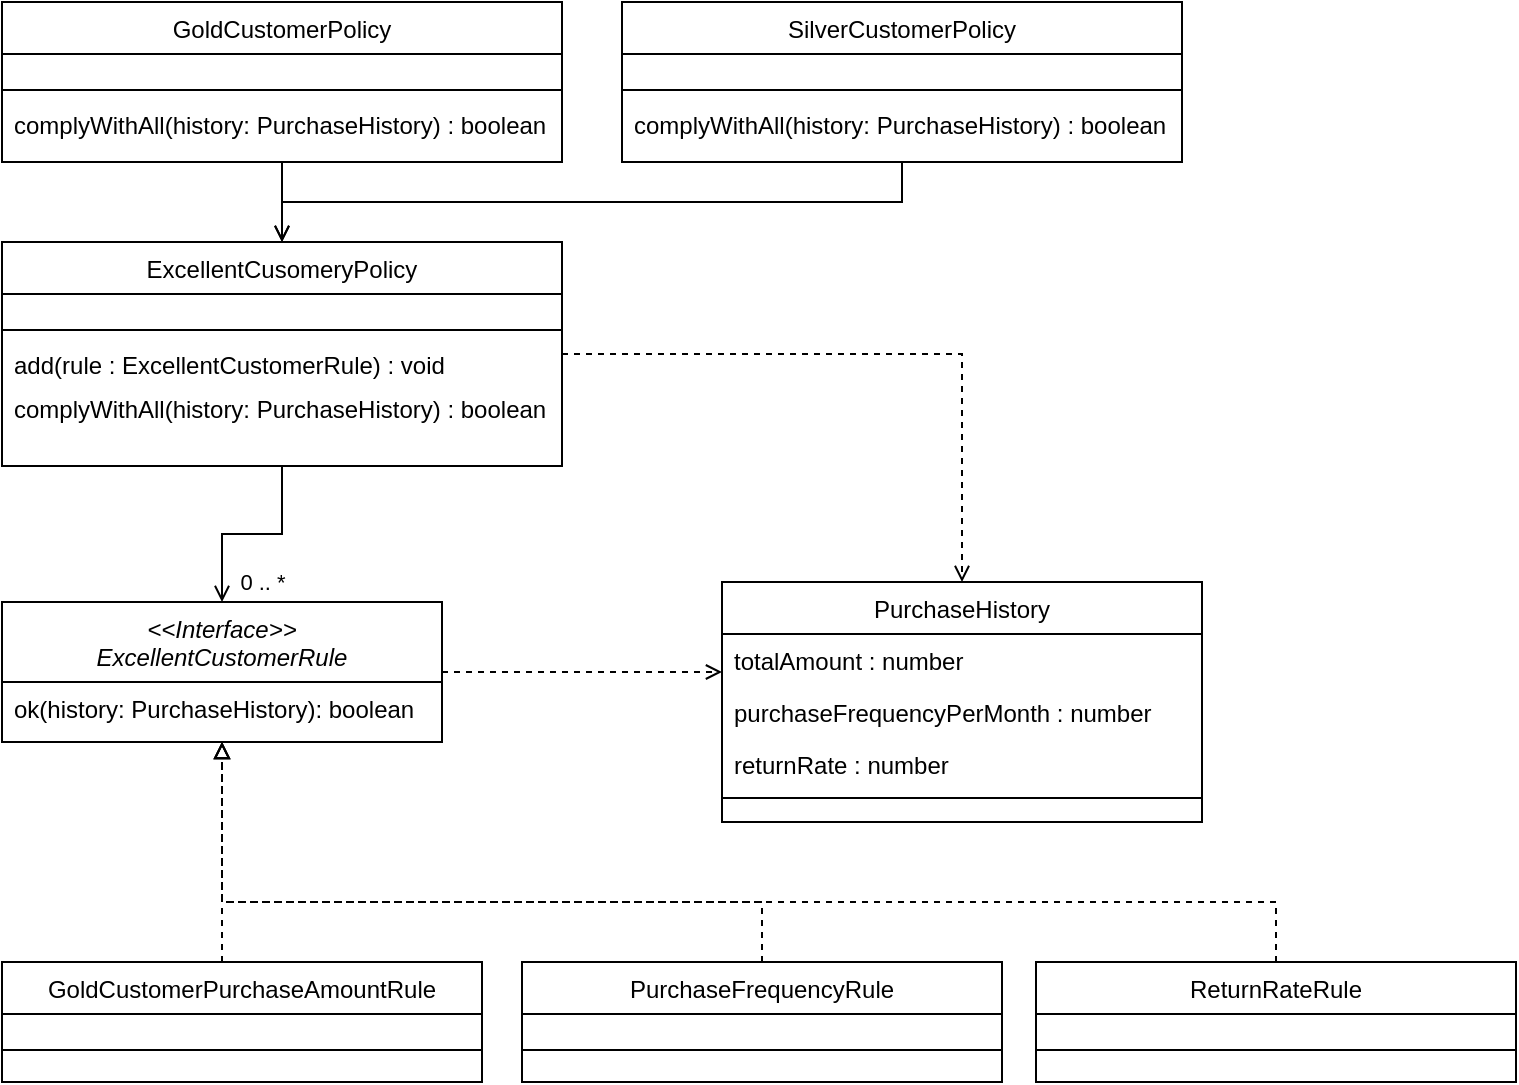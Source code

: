 <mxfile version="21.0.10" type="device"><diagram id="C5RBs43oDa-KdzZeNtuy" name="Page-1"><mxGraphModel dx="954" dy="617" grid="1" gridSize="10" guides="1" tooltips="1" connect="1" arrows="1" fold="1" page="1" pageScale="1" pageWidth="827" pageHeight="1169" math="0" shadow="0"><root><mxCell id="WIyWlLk6GJQsqaUBKTNV-0"/><mxCell id="WIyWlLk6GJQsqaUBKTNV-1" parent="WIyWlLk6GJQsqaUBKTNV-0"/><mxCell id="zLJjnAD8iuSJDO7qL-Hl-25" style="edgeStyle=orthogonalEdgeStyle;rounded=0;orthogonalLoop=1;jettySize=auto;html=1;dashed=1;endArrow=open;endFill=0;" edge="1" parent="WIyWlLk6GJQsqaUBKTNV-1" source="zkfFHV4jXpPFQw0GAbJ--0" target="zkfFHV4jXpPFQw0GAbJ--6"><mxGeometry relative="1" as="geometry"><Array as="points"><mxPoint x="270" y="345"/><mxPoint x="270" y="345"/></Array></mxGeometry></mxCell><mxCell id="zkfFHV4jXpPFQw0GAbJ--0" value="&lt;&lt;Interface&gt;&gt;&#10;ExcellentCustomerRule" style="swimlane;fontStyle=2;align=center;verticalAlign=top;childLayout=stackLayout;horizontal=1;startSize=40;horizontalStack=0;resizeParent=1;resizeLast=0;collapsible=1;marginBottom=0;rounded=0;shadow=0;strokeWidth=1;" parent="WIyWlLk6GJQsqaUBKTNV-1" vertex="1"><mxGeometry x="10" y="310" width="220" height="70" as="geometry"><mxRectangle x="230" y="140" width="160" height="26" as="alternateBounds"/></mxGeometry></mxCell><mxCell id="zkfFHV4jXpPFQw0GAbJ--5" value="ok(history: PurchaseHistory): boolean" style="text;align=left;verticalAlign=top;spacingLeft=4;spacingRight=4;overflow=hidden;rotatable=0;points=[[0,0.5],[1,0.5]];portConstraint=eastwest;" parent="zkfFHV4jXpPFQw0GAbJ--0" vertex="1"><mxGeometry y="40" width="220" height="26" as="geometry"/></mxCell><mxCell id="zkfFHV4jXpPFQw0GAbJ--6" value="PurchaseHistory" style="swimlane;fontStyle=0;align=center;verticalAlign=top;childLayout=stackLayout;horizontal=1;startSize=26;horizontalStack=0;resizeParent=1;resizeLast=0;collapsible=1;marginBottom=0;rounded=0;shadow=0;strokeWidth=1;" parent="WIyWlLk6GJQsqaUBKTNV-1" vertex="1"><mxGeometry x="370" y="300" width="240" height="120" as="geometry"><mxRectangle x="130" y="380" width="160" height="26" as="alternateBounds"/></mxGeometry></mxCell><mxCell id="zkfFHV4jXpPFQw0GAbJ--7" value="totalAmount : number" style="text;align=left;verticalAlign=top;spacingLeft=4;spacingRight=4;overflow=hidden;rotatable=0;points=[[0,0.5],[1,0.5]];portConstraint=eastwest;" parent="zkfFHV4jXpPFQw0GAbJ--6" vertex="1"><mxGeometry y="26" width="240" height="26" as="geometry"/></mxCell><mxCell id="zkfFHV4jXpPFQw0GAbJ--8" value="purchaseFrequencyPerMonth : number" style="text;align=left;verticalAlign=top;spacingLeft=4;spacingRight=4;overflow=hidden;rotatable=0;points=[[0,0.5],[1,0.5]];portConstraint=eastwest;rounded=0;shadow=0;html=0;" parent="zkfFHV4jXpPFQw0GAbJ--6" vertex="1"><mxGeometry y="52" width="240" height="26" as="geometry"/></mxCell><mxCell id="zLJjnAD8iuSJDO7qL-Hl-6" value="returnRate : number" style="text;align=left;verticalAlign=top;spacingLeft=4;spacingRight=4;overflow=hidden;rotatable=0;points=[[0,0.5],[1,0.5]];portConstraint=eastwest;rounded=0;shadow=0;html=0;" vertex="1" parent="zkfFHV4jXpPFQw0GAbJ--6"><mxGeometry y="78" width="240" height="26" as="geometry"/></mxCell><mxCell id="zkfFHV4jXpPFQw0GAbJ--9" value="" style="line;html=1;strokeWidth=1;align=left;verticalAlign=middle;spacingTop=-1;spacingLeft=3;spacingRight=3;rotatable=0;labelPosition=right;points=[];portConstraint=eastwest;" parent="zkfFHV4jXpPFQw0GAbJ--6" vertex="1"><mxGeometry y="104" width="240" height="8" as="geometry"/></mxCell><mxCell id="zLJjnAD8iuSJDO7qL-Hl-27" style="edgeStyle=orthogonalEdgeStyle;rounded=0;orthogonalLoop=1;jettySize=auto;html=1;entryX=0.5;entryY=1;entryDx=0;entryDy=0;dashed=1;endArrow=block;endFill=0;" edge="1" parent="WIyWlLk6GJQsqaUBKTNV-1" source="zLJjnAD8iuSJDO7qL-Hl-7" target="zkfFHV4jXpPFQw0GAbJ--0"><mxGeometry relative="1" as="geometry"><Array as="points"><mxPoint x="120" y="470"/><mxPoint x="120" y="470"/></Array></mxGeometry></mxCell><mxCell id="zLJjnAD8iuSJDO7qL-Hl-7" value="GoldCustomerPurchaseAmountRule" style="swimlane;fontStyle=0;align=center;verticalAlign=top;childLayout=stackLayout;horizontal=1;startSize=26;horizontalStack=0;resizeParent=1;resizeLast=0;collapsible=1;marginBottom=0;rounded=0;shadow=0;strokeWidth=1;" vertex="1" parent="WIyWlLk6GJQsqaUBKTNV-1"><mxGeometry x="10" y="490" width="240" height="60" as="geometry"><mxRectangle x="130" y="380" width="160" height="26" as="alternateBounds"/></mxGeometry></mxCell><mxCell id="zLJjnAD8iuSJDO7qL-Hl-16" style="text;align=left;verticalAlign=top;spacingLeft=4;spacingRight=4;overflow=hidden;rotatable=0;points=[[0,0.5],[1,0.5]];portConstraint=eastwest;" vertex="1" parent="zLJjnAD8iuSJDO7qL-Hl-7"><mxGeometry y="26" width="240" height="14" as="geometry"/></mxCell><mxCell id="zLJjnAD8iuSJDO7qL-Hl-14" style="line;html=1;strokeWidth=1;align=left;verticalAlign=middle;spacingTop=-1;spacingLeft=3;spacingRight=3;rotatable=0;labelPosition=right;points=[];portConstraint=eastwest;" vertex="1" parent="zLJjnAD8iuSJDO7qL-Hl-7"><mxGeometry y="40" width="240" height="8" as="geometry"/></mxCell><mxCell id="zLJjnAD8iuSJDO7qL-Hl-28" style="edgeStyle=orthogonalEdgeStyle;rounded=0;orthogonalLoop=1;jettySize=auto;html=1;entryX=0.5;entryY=1;entryDx=0;entryDy=0;dashed=1;endArrow=block;endFill=0;" edge="1" parent="WIyWlLk6GJQsqaUBKTNV-1" source="zLJjnAD8iuSJDO7qL-Hl-18" target="zkfFHV4jXpPFQw0GAbJ--0"><mxGeometry relative="1" as="geometry"><Array as="points"><mxPoint x="390" y="460"/><mxPoint x="120" y="460"/></Array></mxGeometry></mxCell><mxCell id="zLJjnAD8iuSJDO7qL-Hl-18" value="PurchaseFrequencyRule" style="swimlane;fontStyle=0;align=center;verticalAlign=top;childLayout=stackLayout;horizontal=1;startSize=26;horizontalStack=0;resizeParent=1;resizeLast=0;collapsible=1;marginBottom=0;rounded=0;shadow=0;strokeWidth=1;" vertex="1" parent="WIyWlLk6GJQsqaUBKTNV-1"><mxGeometry x="270" y="490" width="240" height="60" as="geometry"><mxRectangle x="130" y="380" width="160" height="26" as="alternateBounds"/></mxGeometry></mxCell><mxCell id="zLJjnAD8iuSJDO7qL-Hl-19" style="text;align=left;verticalAlign=top;spacingLeft=4;spacingRight=4;overflow=hidden;rotatable=0;points=[[0,0.5],[1,0.5]];portConstraint=eastwest;" vertex="1" parent="zLJjnAD8iuSJDO7qL-Hl-18"><mxGeometry y="26" width="240" height="14" as="geometry"/></mxCell><mxCell id="zLJjnAD8iuSJDO7qL-Hl-20" style="line;html=1;strokeWidth=1;align=left;verticalAlign=middle;spacingTop=-1;spacingLeft=3;spacingRight=3;rotatable=0;labelPosition=right;points=[];portConstraint=eastwest;" vertex="1" parent="zLJjnAD8iuSJDO7qL-Hl-18"><mxGeometry y="40" width="240" height="8" as="geometry"/></mxCell><mxCell id="zLJjnAD8iuSJDO7qL-Hl-30" style="edgeStyle=orthogonalEdgeStyle;rounded=0;orthogonalLoop=1;jettySize=auto;html=1;entryX=0.5;entryY=1;entryDx=0;entryDy=0;dashed=1;endArrow=block;endFill=0;" edge="1" parent="WIyWlLk6GJQsqaUBKTNV-1" source="zLJjnAD8iuSJDO7qL-Hl-21" target="zkfFHV4jXpPFQw0GAbJ--0"><mxGeometry relative="1" as="geometry"><Array as="points"><mxPoint x="647" y="460"/><mxPoint x="120" y="460"/></Array></mxGeometry></mxCell><mxCell id="zLJjnAD8iuSJDO7qL-Hl-21" value="ReturnRateRule" style="swimlane;fontStyle=0;align=center;verticalAlign=top;childLayout=stackLayout;horizontal=1;startSize=26;horizontalStack=0;resizeParent=1;resizeLast=0;collapsible=1;marginBottom=0;rounded=0;shadow=0;strokeWidth=1;" vertex="1" parent="WIyWlLk6GJQsqaUBKTNV-1"><mxGeometry x="527" y="490" width="240" height="60" as="geometry"><mxRectangle x="130" y="380" width="160" height="26" as="alternateBounds"/></mxGeometry></mxCell><mxCell id="zLJjnAD8iuSJDO7qL-Hl-22" style="text;align=left;verticalAlign=top;spacingLeft=4;spacingRight=4;overflow=hidden;rotatable=0;points=[[0,0.5],[1,0.5]];portConstraint=eastwest;" vertex="1" parent="zLJjnAD8iuSJDO7qL-Hl-21"><mxGeometry y="26" width="240" height="14" as="geometry"/></mxCell><mxCell id="zLJjnAD8iuSJDO7qL-Hl-23" style="line;html=1;strokeWidth=1;align=left;verticalAlign=middle;spacingTop=-1;spacingLeft=3;spacingRight=3;rotatable=0;labelPosition=right;points=[];portConstraint=eastwest;" vertex="1" parent="zLJjnAD8iuSJDO7qL-Hl-21"><mxGeometry y="40" width="240" height="8" as="geometry"/></mxCell><mxCell id="zLJjnAD8iuSJDO7qL-Hl-51" style="edgeStyle=orthogonalEdgeStyle;rounded=0;orthogonalLoop=1;jettySize=auto;html=1;endArrow=open;endFill=0;" edge="1" parent="WIyWlLk6GJQsqaUBKTNV-1" source="zLJjnAD8iuSJDO7qL-Hl-31" target="zkfFHV4jXpPFQw0GAbJ--0"><mxGeometry relative="1" as="geometry"/></mxCell><mxCell id="zLJjnAD8iuSJDO7qL-Hl-52" value="0 .. *" style="edgeLabel;html=1;align=center;verticalAlign=middle;resizable=0;points=[];" vertex="1" connectable="0" parent="zLJjnAD8iuSJDO7qL-Hl-51"><mxGeometry x="-0.327" y="1" relative="1" as="geometry"><mxPoint x="-11" y="25" as="offset"/></mxGeometry></mxCell><mxCell id="zLJjnAD8iuSJDO7qL-Hl-53" style="edgeStyle=orthogonalEdgeStyle;rounded=0;orthogonalLoop=1;jettySize=auto;html=1;dashed=1;endArrow=open;endFill=0;" edge="1" parent="WIyWlLk6GJQsqaUBKTNV-1" source="zLJjnAD8iuSJDO7qL-Hl-31" target="zkfFHV4jXpPFQw0GAbJ--6"><mxGeometry relative="1" as="geometry"/></mxCell><mxCell id="zLJjnAD8iuSJDO7qL-Hl-31" value="ExcellentCusomeryPolicy" style="swimlane;fontStyle=0;align=center;verticalAlign=top;childLayout=stackLayout;horizontal=1;startSize=26;horizontalStack=0;resizeParent=1;resizeLast=0;collapsible=1;marginBottom=0;rounded=0;shadow=0;strokeWidth=1;" vertex="1" parent="WIyWlLk6GJQsqaUBKTNV-1"><mxGeometry x="10" y="130" width="280" height="112" as="geometry"><mxRectangle x="130" y="380" width="160" height="26" as="alternateBounds"/></mxGeometry></mxCell><mxCell id="zLJjnAD8iuSJDO7qL-Hl-32" style="text;align=left;verticalAlign=top;spacingLeft=4;spacingRight=4;overflow=hidden;rotatable=0;points=[[0,0.5],[1,0.5]];portConstraint=eastwest;" vertex="1" parent="zLJjnAD8iuSJDO7qL-Hl-31"><mxGeometry y="26" width="280" height="14" as="geometry"/></mxCell><mxCell id="zLJjnAD8iuSJDO7qL-Hl-33" style="line;html=1;strokeWidth=1;align=left;verticalAlign=middle;spacingTop=-1;spacingLeft=3;spacingRight=3;rotatable=0;labelPosition=right;points=[];portConstraint=eastwest;" vertex="1" parent="zLJjnAD8iuSJDO7qL-Hl-31"><mxGeometry y="40" width="280" height="8" as="geometry"/></mxCell><mxCell id="zLJjnAD8iuSJDO7qL-Hl-37" value="add(rule : ExcellentCustomerRule) : void" style="text;align=left;verticalAlign=top;spacingLeft=4;spacingRight=4;overflow=hidden;rotatable=0;points=[[0,0.5],[1,0.5]];portConstraint=eastwest;" vertex="1" parent="zLJjnAD8iuSJDO7qL-Hl-31"><mxGeometry y="48" width="280" height="22" as="geometry"/></mxCell><mxCell id="zLJjnAD8iuSJDO7qL-Hl-39" value="complyWithAll(history: PurchaseHistory) : boolean" style="text;align=left;verticalAlign=top;spacingLeft=4;spacingRight=4;overflow=hidden;rotatable=0;points=[[0,0.5],[1,0.5]];portConstraint=eastwest;" vertex="1" parent="zLJjnAD8iuSJDO7qL-Hl-31"><mxGeometry y="70" width="280" height="30" as="geometry"/></mxCell><mxCell id="zLJjnAD8iuSJDO7qL-Hl-49" style="edgeStyle=orthogonalEdgeStyle;rounded=0;orthogonalLoop=1;jettySize=auto;html=1;entryX=0.5;entryY=0;entryDx=0;entryDy=0;endArrow=open;endFill=0;" edge="1" parent="WIyWlLk6GJQsqaUBKTNV-1" source="zLJjnAD8iuSJDO7qL-Hl-40" target="zLJjnAD8iuSJDO7qL-Hl-31"><mxGeometry relative="1" as="geometry"/></mxCell><mxCell id="zLJjnAD8iuSJDO7qL-Hl-40" value="GoldCustomerPolicy" style="swimlane;fontStyle=0;align=center;verticalAlign=top;childLayout=stackLayout;horizontal=1;startSize=26;horizontalStack=0;resizeParent=1;resizeLast=0;collapsible=1;marginBottom=0;rounded=0;shadow=0;strokeWidth=1;" vertex="1" parent="WIyWlLk6GJQsqaUBKTNV-1"><mxGeometry x="10" y="10" width="280" height="80" as="geometry"><mxRectangle x="130" y="380" width="160" height="26" as="alternateBounds"/></mxGeometry></mxCell><mxCell id="zLJjnAD8iuSJDO7qL-Hl-41" style="text;align=left;verticalAlign=top;spacingLeft=4;spacingRight=4;overflow=hidden;rotatable=0;points=[[0,0.5],[1,0.5]];portConstraint=eastwest;" vertex="1" parent="zLJjnAD8iuSJDO7qL-Hl-40"><mxGeometry y="26" width="280" height="14" as="geometry"/></mxCell><mxCell id="zLJjnAD8iuSJDO7qL-Hl-42" style="line;html=1;strokeWidth=1;align=left;verticalAlign=middle;spacingTop=-1;spacingLeft=3;spacingRight=3;rotatable=0;labelPosition=right;points=[];portConstraint=eastwest;" vertex="1" parent="zLJjnAD8iuSJDO7qL-Hl-40"><mxGeometry y="40" width="280" height="8" as="geometry"/></mxCell><mxCell id="zLJjnAD8iuSJDO7qL-Hl-44" value="complyWithAll(history: PurchaseHistory) : boolean" style="text;align=left;verticalAlign=top;spacingLeft=4;spacingRight=4;overflow=hidden;rotatable=0;points=[[0,0.5],[1,0.5]];portConstraint=eastwest;" vertex="1" parent="zLJjnAD8iuSJDO7qL-Hl-40"><mxGeometry y="48" width="280" height="30" as="geometry"/></mxCell><mxCell id="zLJjnAD8iuSJDO7qL-Hl-50" style="edgeStyle=orthogonalEdgeStyle;rounded=0;orthogonalLoop=1;jettySize=auto;html=1;entryX=0.5;entryY=0;entryDx=0;entryDy=0;endArrow=open;endFill=0;" edge="1" parent="WIyWlLk6GJQsqaUBKTNV-1" source="zLJjnAD8iuSJDO7qL-Hl-45" target="zLJjnAD8iuSJDO7qL-Hl-31"><mxGeometry relative="1" as="geometry"><Array as="points"><mxPoint x="460" y="110"/><mxPoint x="150" y="110"/></Array></mxGeometry></mxCell><mxCell id="zLJjnAD8iuSJDO7qL-Hl-45" value="SilverCustomerPolicy" style="swimlane;fontStyle=0;align=center;verticalAlign=top;childLayout=stackLayout;horizontal=1;startSize=26;horizontalStack=0;resizeParent=1;resizeLast=0;collapsible=1;marginBottom=0;rounded=0;shadow=0;strokeWidth=1;" vertex="1" parent="WIyWlLk6GJQsqaUBKTNV-1"><mxGeometry x="320" y="10" width="280" height="80" as="geometry"><mxRectangle x="130" y="380" width="160" height="26" as="alternateBounds"/></mxGeometry></mxCell><mxCell id="zLJjnAD8iuSJDO7qL-Hl-46" style="text;align=left;verticalAlign=top;spacingLeft=4;spacingRight=4;overflow=hidden;rotatable=0;points=[[0,0.5],[1,0.5]];portConstraint=eastwest;" vertex="1" parent="zLJjnAD8iuSJDO7qL-Hl-45"><mxGeometry y="26" width="280" height="14" as="geometry"/></mxCell><mxCell id="zLJjnAD8iuSJDO7qL-Hl-47" style="line;html=1;strokeWidth=1;align=left;verticalAlign=middle;spacingTop=-1;spacingLeft=3;spacingRight=3;rotatable=0;labelPosition=right;points=[];portConstraint=eastwest;" vertex="1" parent="zLJjnAD8iuSJDO7qL-Hl-45"><mxGeometry y="40" width="280" height="8" as="geometry"/></mxCell><mxCell id="zLJjnAD8iuSJDO7qL-Hl-48" value="complyWithAll(history: PurchaseHistory) : boolean" style="text;align=left;verticalAlign=top;spacingLeft=4;spacingRight=4;overflow=hidden;rotatable=0;points=[[0,0.5],[1,0.5]];portConstraint=eastwest;" vertex="1" parent="zLJjnAD8iuSJDO7qL-Hl-45"><mxGeometry y="48" width="280" height="30" as="geometry"/></mxCell></root></mxGraphModel></diagram></mxfile>